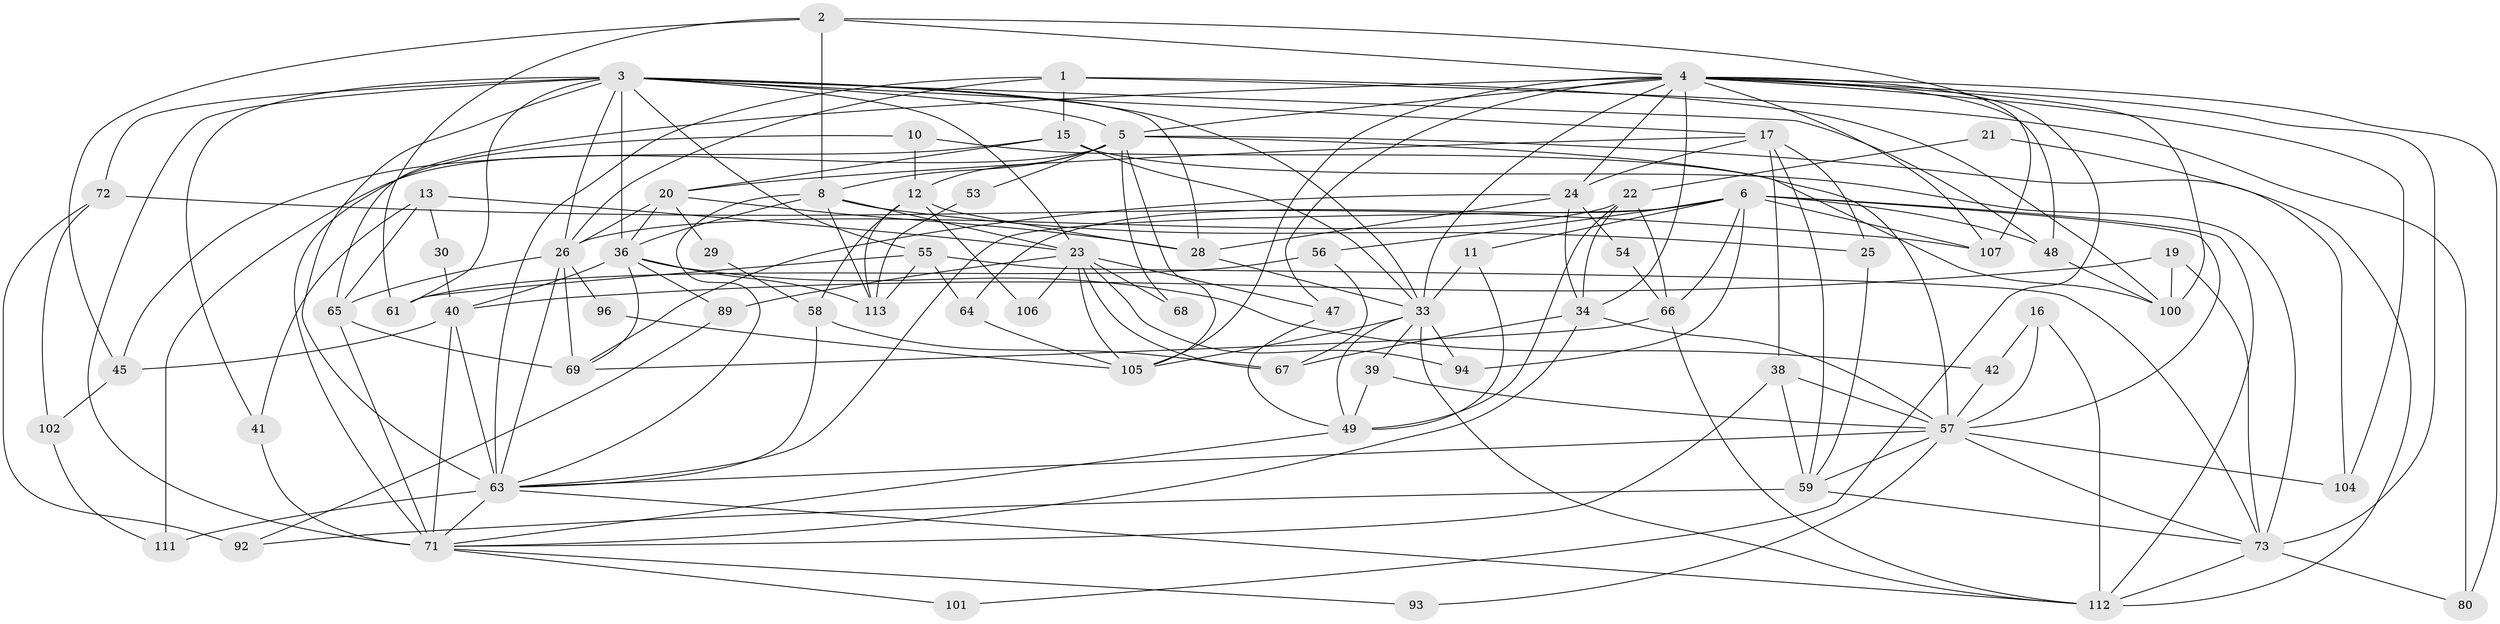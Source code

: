 // original degree distribution, {3: 0.29411764705882354, 2: 0.1092436974789916, 5: 0.226890756302521, 4: 0.2689075630252101, 7: 0.03361344537815126, 6: 0.05042016806722689, 10: 0.008403361344537815, 8: 0.008403361344537815}
// Generated by graph-tools (version 1.1) at 2025/18/03/04/25 18:18:38]
// undirected, 71 vertices, 180 edges
graph export_dot {
graph [start="1"]
  node [color=gray90,style=filled];
  1 [super="+35"];
  2 [super="+32"];
  3 [super="+7+14"];
  4 [super="+108+83+18+99"];
  5 [super="+114+31+98"];
  6 [super="+62"];
  8 [super="+9"];
  10;
  11;
  12 [super="+60"];
  13;
  15;
  16;
  17 [super="+82+103"];
  19;
  20 [super="+91"];
  21;
  22;
  23 [super="+51"];
  24 [super="+97+50"];
  25;
  26 [super="+43"];
  28 [super="+75"];
  29;
  30;
  33 [super="+77+37"];
  34 [super="+116"];
  36 [super="+95+117"];
  38;
  39;
  40 [super="+52"];
  41;
  42;
  45;
  47 [super="+79"];
  48;
  49;
  53;
  54;
  55;
  56;
  57 [super="+74"];
  58;
  59;
  61;
  63 [super="+70"];
  64;
  65;
  66;
  67;
  68;
  69;
  71 [super="+88+110"];
  72;
  73 [super="+85"];
  80 [super="+115"];
  89;
  92;
  93;
  94;
  96;
  100;
  101;
  102;
  104;
  105 [super="+118"];
  106;
  107;
  111;
  112;
  113;
  1 -- 26;
  1 -- 80;
  1 -- 100;
  1 -- 63;
  1 -- 15;
  2 -- 45;
  2 -- 4;
  2 -- 8;
  2 -- 107;
  2 -- 61;
  3 -- 28;
  3 -- 33;
  3 -- 41;
  3 -- 63 [weight=3];
  3 -- 36 [weight=2];
  3 -- 71;
  3 -- 17;
  3 -- 5;
  3 -- 72;
  3 -- 48;
  3 -- 23;
  3 -- 55;
  3 -- 26;
  3 -- 61;
  4 -- 107;
  4 -- 34;
  4 -- 24 [weight=2];
  4 -- 65;
  4 -- 100;
  4 -- 101;
  4 -- 104;
  4 -- 73;
  4 -- 105;
  4 -- 48;
  4 -- 47;
  4 -- 33;
  4 -- 80;
  4 -- 5;
  5 -- 105;
  5 -- 12;
  5 -- 111;
  5 -- 8;
  5 -- 68;
  5 -- 57;
  5 -- 104;
  5 -- 53;
  6 -- 64;
  6 -- 48;
  6 -- 56;
  6 -- 66;
  6 -- 11;
  6 -- 107;
  6 -- 112;
  6 -- 94;
  6 -- 63;
  6 -- 57;
  8 -- 25;
  8 -- 63;
  8 -- 113;
  8 -- 23;
  8 -- 36;
  10 -- 100;
  10 -- 71;
  10 -- 12;
  11 -- 49;
  11 -- 33;
  12 -- 113;
  12 -- 58;
  12 -- 106;
  12 -- 28;
  13 -- 23;
  13 -- 65;
  13 -- 30;
  13 -- 41;
  15 -- 33;
  15 -- 45;
  15 -- 73;
  15 -- 20;
  16 -- 112;
  16 -- 42;
  16 -- 57 [weight=2];
  17 -- 38;
  17 -- 20;
  17 -- 24;
  17 -- 59;
  17 -- 25;
  19 -- 40;
  19 -- 100;
  19 -- 73;
  20 -- 29;
  20 -- 36;
  20 -- 28;
  20 -- 26 [weight=2];
  21 -- 22;
  21 -- 112;
  22 -- 66;
  22 -- 26;
  22 -- 49;
  22 -- 34;
  23 -- 89;
  23 -- 94;
  23 -- 67;
  23 -- 68;
  23 -- 106;
  23 -- 47;
  23 -- 105;
  24 -- 69;
  24 -- 54;
  24 -- 34;
  24 -- 28;
  25 -- 59;
  26 -- 65;
  26 -- 96;
  26 -- 69;
  26 -- 63;
  28 -- 33;
  29 -- 58;
  30 -- 40;
  33 -- 49;
  33 -- 39;
  33 -- 112;
  33 -- 105;
  33 -- 94;
  34 -- 57;
  34 -- 67;
  34 -- 71;
  36 -- 42;
  36 -- 69;
  36 -- 89 [weight=2];
  36 -- 40;
  36 -- 113;
  38 -- 57;
  38 -- 59;
  38 -- 71;
  39 -- 49;
  39 -- 57;
  40 -- 45;
  40 -- 63;
  40 -- 71;
  41 -- 71 [weight=2];
  42 -- 57;
  45 -- 102;
  47 -- 49;
  48 -- 100;
  49 -- 71;
  53 -- 113;
  54 -- 66;
  55 -- 113;
  55 -- 61;
  55 -- 64;
  55 -- 73;
  56 -- 61;
  56 -- 67;
  57 -- 59;
  57 -- 93;
  57 -- 104;
  57 -- 73;
  57 -- 63;
  58 -- 67;
  58 -- 63;
  59 -- 92;
  59 -- 73;
  63 -- 112;
  63 -- 111;
  63 -- 71;
  64 -- 105;
  65 -- 69;
  65 -- 71;
  66 -- 69;
  66 -- 112;
  71 -- 101;
  71 -- 93;
  72 -- 92;
  72 -- 102;
  72 -- 107;
  73 -- 80;
  73 -- 112;
  89 -- 92;
  96 -- 105;
  102 -- 111;
}
